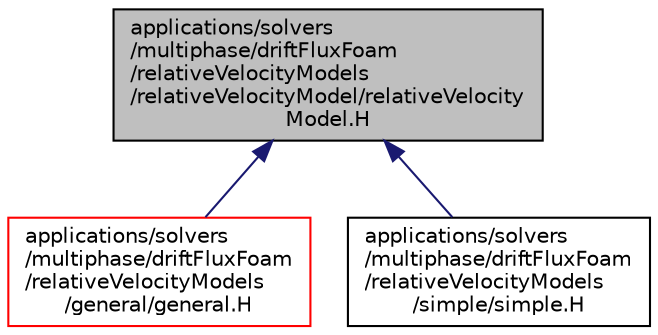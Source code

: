 digraph "applications/solvers/multiphase/driftFluxFoam/relativeVelocityModels/relativeVelocityModel/relativeVelocityModel.H"
{
  bgcolor="transparent";
  edge [fontname="Helvetica",fontsize="10",labelfontname="Helvetica",labelfontsize="10"];
  node [fontname="Helvetica",fontsize="10",shape=record];
  Node1 [label="applications/solvers\l/multiphase/driftFluxFoam\l/relativeVelocityModels\l/relativeVelocityModel/relativeVelocity\lModel.H",height=0.2,width=0.4,color="black", fillcolor="grey75", style="filled" fontcolor="black"];
  Node1 -> Node2 [dir="back",color="midnightblue",fontsize="10",style="solid",fontname="Helvetica"];
  Node2 [label="applications/solvers\l/multiphase/driftFluxFoam\l/relativeVelocityModels\l/general/general.H",height=0.2,width=0.4,color="red",URL="$applications_2solvers_2multiphase_2driftFluxFoam_2relativeVelocityModels_2general_2general_8H.html"];
  Node1 -> Node3 [dir="back",color="midnightblue",fontsize="10",style="solid",fontname="Helvetica"];
  Node3 [label="applications/solvers\l/multiphase/driftFluxFoam\l/relativeVelocityModels\l/simple/simple.H",height=0.2,width=0.4,color="black",URL="$applications_2solvers_2multiphase_2driftFluxFoam_2relativeVelocityModels_2simple_2simple_8H.html"];
}
